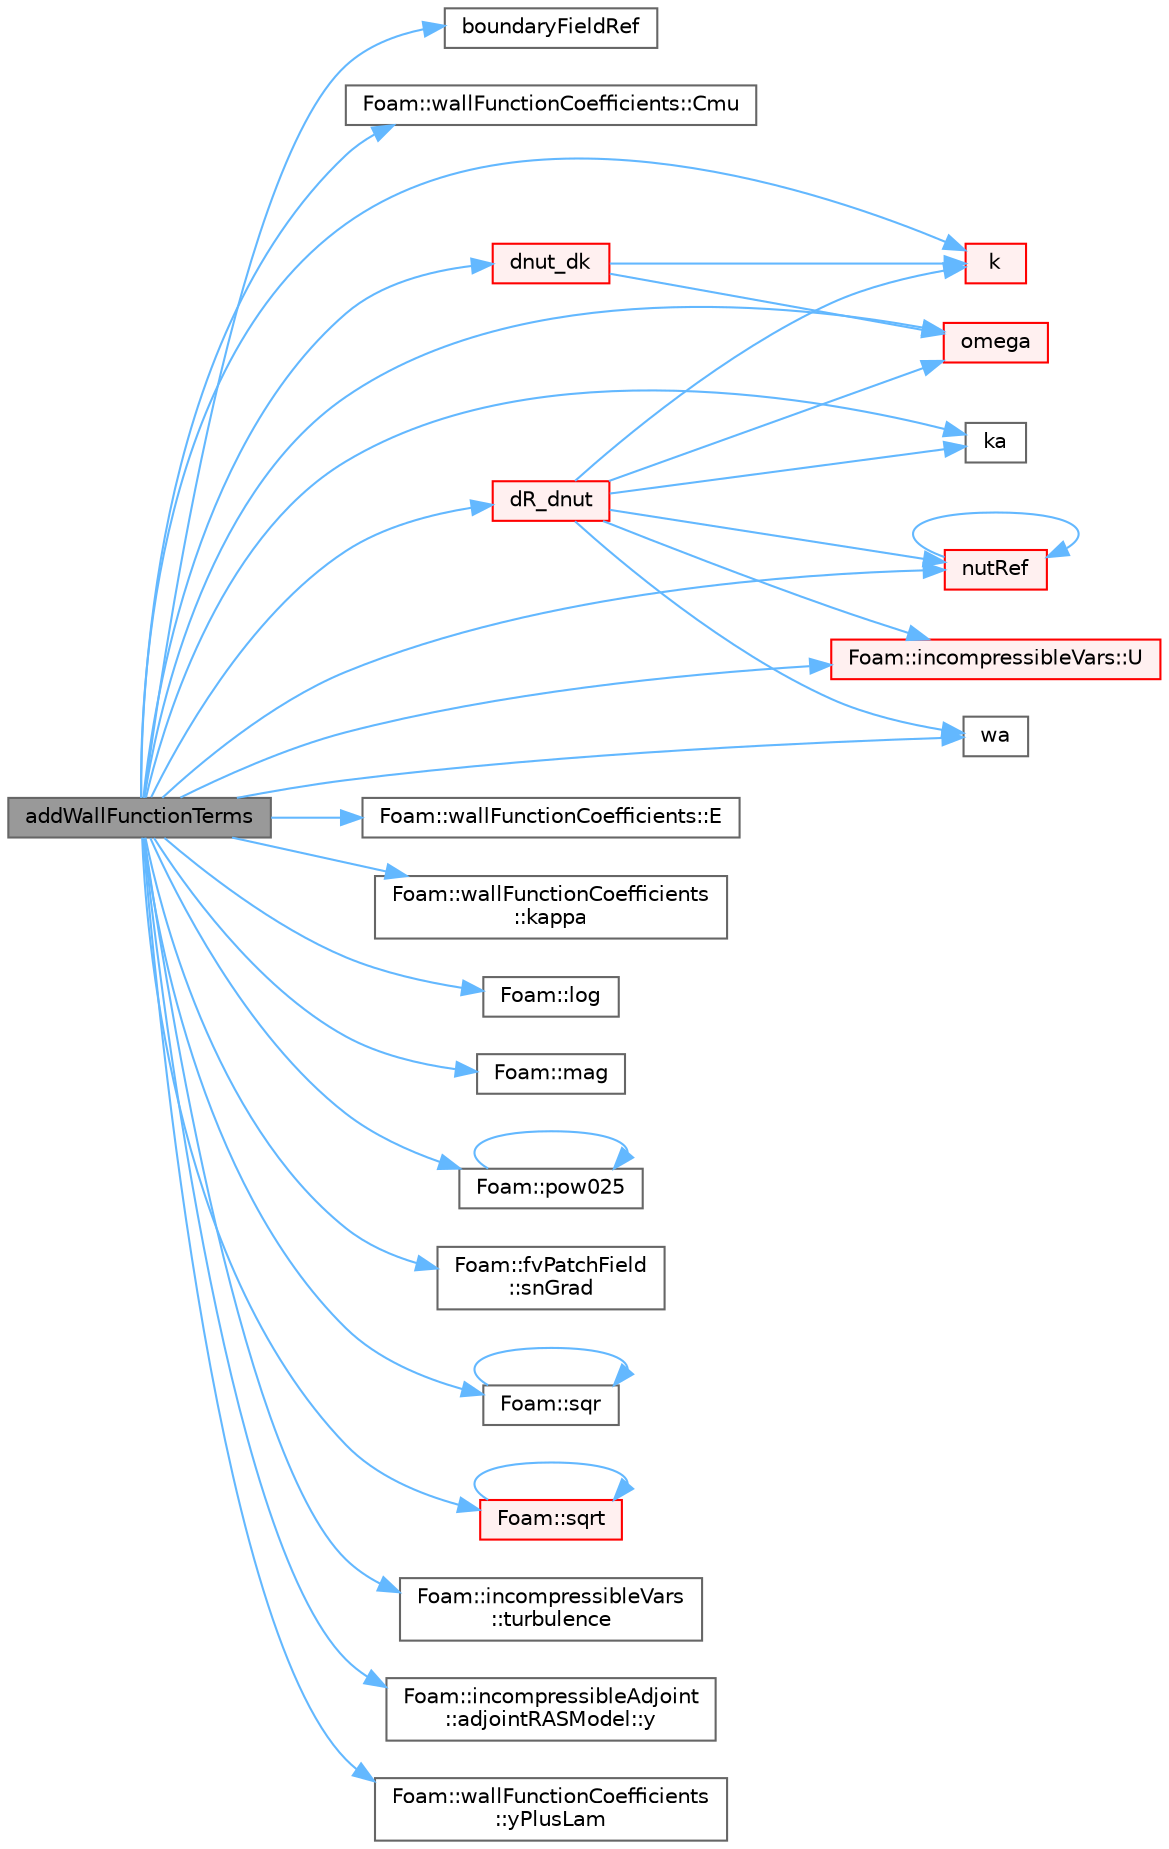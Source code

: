 digraph "addWallFunctionTerms"
{
 // LATEX_PDF_SIZE
  bgcolor="transparent";
  edge [fontname=Helvetica,fontsize=10,labelfontname=Helvetica,labelfontsize=10];
  node [fontname=Helvetica,fontsize=10,shape=box,height=0.2,width=0.4];
  rankdir="LR";
  Node1 [id="Node000001",label="addWallFunctionTerms",height=0.2,width=0.4,color="gray40", fillcolor="grey60", style="filled", fontcolor="black",tooltip=" "];
  Node1 -> Node2 [id="edge1_Node000001_Node000002",color="steelblue1",style="solid",tooltip=" "];
  Node2 [id="Node000002",label="boundaryFieldRef",height=0.2,width=0.4,color="grey40", fillcolor="white", style="filled",URL="$sphereSurfactantFoam_2createFaFields_8H.html#a8a0c4c1d8cd8e1f29e769341f465abd7",tooltip=" "];
  Node1 -> Node3 [id="edge2_Node000001_Node000003",color="steelblue1",style="solid",tooltip=" "];
  Node3 [id="Node000003",label="Foam::wallFunctionCoefficients::Cmu",height=0.2,width=0.4,color="grey40", fillcolor="white", style="filled",URL="$classFoam_1_1wallFunctionCoefficients.html#adb33fc2c708e09d79c44b8a29b054b40",tooltip=" "];
  Node1 -> Node4 [id="edge3_Node000001_Node000004",color="steelblue1",style="solid",tooltip=" "];
  Node4 [id="Node000004",label="dnut_dk",height=0.2,width=0.4,color="red", fillcolor="#FFF0F0", style="filled",URL="$classFoam_1_1incompressibleAdjoint_1_1adjointRASModels_1_1adjointkOmegaSST.html#a67e4b0ca3388beb4f804992e40c6460b",tooltip=" "];
  Node4 -> Node7 [id="edge4_Node000004_Node000007",color="steelblue1",style="solid",tooltip=" "];
  Node7 [id="Node000007",label="k",height=0.2,width=0.4,color="red", fillcolor="#FFF0F0", style="filled",URL="$classFoam_1_1incompressibleAdjoint_1_1adjointRASModels_1_1adjointkOmegaSST.html#a840677747e4d4f11b01c50660ad94186",tooltip=" "];
  Node4 -> Node13 [id="edge5_Node000004_Node000013",color="steelblue1",style="solid",tooltip=" "];
  Node13 [id="Node000013",label="omega",height=0.2,width=0.4,color="red", fillcolor="#FFF0F0", style="filled",URL="$classFoam_1_1incompressibleAdjoint_1_1adjointRASModels_1_1adjointkOmegaSST.html#afbfd799702b484f6c2d026609bc5feb7",tooltip=" "];
  Node1 -> Node18 [id="edge6_Node000001_Node000018",color="steelblue1",style="solid",tooltip=" "];
  Node18 [id="Node000018",label="dR_dnut",height=0.2,width=0.4,color="red", fillcolor="#FFF0F0", style="filled",URL="$classFoam_1_1incompressibleAdjoint_1_1adjointRASModels_1_1adjointkOmegaSST.html#a442dc0e749983a027216d0ae714d599e",tooltip=" "];
  Node18 -> Node7 [id="edge7_Node000018_Node000007",color="steelblue1",style="solid",tooltip=" "];
  Node18 -> Node38 [id="edge8_Node000018_Node000038",color="steelblue1",style="solid",tooltip=" "];
  Node38 [id="Node000038",label="ka",height=0.2,width=0.4,color="grey40", fillcolor="white", style="filled",URL="$classFoam_1_1incompressibleAdjoint_1_1adjointRASModels_1_1adjointkOmegaSST.html#a21723c816a130095850770547a27cf64",tooltip=" "];
  Node18 -> Node39 [id="edge9_Node000018_Node000039",color="steelblue1",style="solid",tooltip=" "];
  Node39 [id="Node000039",label="nutRef",height=0.2,width=0.4,color="red", fillcolor="#FFF0F0", style="filled",URL="$classFoam_1_1incompressibleAdjoint_1_1adjointRASModels_1_1adjointkOmegaSST.html#ac32a83826c6cb2f78faf8ebd502a6376",tooltip=" "];
  Node39 -> Node39 [id="edge10_Node000039_Node000039",color="steelblue1",style="solid",tooltip=" "];
  Node18 -> Node13 [id="edge11_Node000018_Node000013",color="steelblue1",style="solid",tooltip=" "];
  Node18 -> Node40 [id="edge12_Node000018_Node000040",color="steelblue1",style="solid",tooltip=" "];
  Node40 [id="Node000040",label="Foam::incompressibleVars::U",height=0.2,width=0.4,color="red", fillcolor="#FFF0F0", style="filled",URL="$classFoam_1_1incompressibleVars.html#a147572a890d8daa1e61757087f76b458",tooltip=" "];
  Node18 -> Node43 [id="edge13_Node000018_Node000043",color="steelblue1",style="solid",tooltip=" "];
  Node43 [id="Node000043",label="wa",height=0.2,width=0.4,color="grey40", fillcolor="white", style="filled",URL="$classFoam_1_1incompressibleAdjoint_1_1adjointRASModels_1_1adjointkOmegaSST.html#a2afec7ff899cbbbd1043884d5ed09eeb",tooltip=" "];
  Node1 -> Node44 [id="edge14_Node000001_Node000044",color="steelblue1",style="solid",tooltip=" "];
  Node44 [id="Node000044",label="Foam::wallFunctionCoefficients::E",height=0.2,width=0.4,color="grey40", fillcolor="white", style="filled",URL="$classFoam_1_1wallFunctionCoefficients.html#a5a53be0176801f2026445d41e2c91809",tooltip=" "];
  Node1 -> Node7 [id="edge15_Node000001_Node000007",color="steelblue1",style="solid",tooltip=" "];
  Node1 -> Node38 [id="edge16_Node000001_Node000038",color="steelblue1",style="solid",tooltip=" "];
  Node1 -> Node45 [id="edge17_Node000001_Node000045",color="steelblue1",style="solid",tooltip=" "];
  Node45 [id="Node000045",label="Foam::wallFunctionCoefficients\l::kappa",height=0.2,width=0.4,color="grey40", fillcolor="white", style="filled",URL="$classFoam_1_1wallFunctionCoefficients.html#a51e8ab75745fda0d4efb089211b36e01",tooltip=" "];
  Node1 -> Node46 [id="edge18_Node000001_Node000046",color="steelblue1",style="solid",tooltip=" "];
  Node46 [id="Node000046",label="Foam::log",height=0.2,width=0.4,color="grey40", fillcolor="white", style="filled",URL="$namespaceFoam.html#a6e89590da9859ad497977e08f110d4b5",tooltip=" "];
  Node1 -> Node47 [id="edge19_Node000001_Node000047",color="steelblue1",style="solid",tooltip=" "];
  Node47 [id="Node000047",label="Foam::mag",height=0.2,width=0.4,color="grey40", fillcolor="white", style="filled",URL="$namespaceFoam.html#a8ac5b57f98f906c36b8a4e989a77dbba",tooltip=" "];
  Node1 -> Node39 [id="edge20_Node000001_Node000039",color="steelblue1",style="solid",tooltip=" "];
  Node1 -> Node13 [id="edge21_Node000001_Node000013",color="steelblue1",style="solid",tooltip=" "];
  Node1 -> Node48 [id="edge22_Node000001_Node000048",color="steelblue1",style="solid",tooltip=" "];
  Node48 [id="Node000048",label="Foam::pow025",height=0.2,width=0.4,color="grey40", fillcolor="white", style="filled",URL="$namespaceFoam.html#af8d7dc24dfce32ee37c1210e616966e1",tooltip=" "];
  Node48 -> Node48 [id="edge23_Node000048_Node000048",color="steelblue1",style="solid",tooltip=" "];
  Node1 -> Node49 [id="edge24_Node000001_Node000049",color="steelblue1",style="solid",tooltip=" "];
  Node49 [id="Node000049",label="Foam::fvPatchField\l::snGrad",height=0.2,width=0.4,color="grey40", fillcolor="white", style="filled",URL="$classFoam_1_1fvPatchField.html#a4e21804a54c15c57d187b21feff6f267",tooltip=" "];
  Node1 -> Node14 [id="edge25_Node000001_Node000014",color="steelblue1",style="solid",tooltip=" "];
  Node14 [id="Node000014",label="Foam::sqr",height=0.2,width=0.4,color="grey40", fillcolor="white", style="filled",URL="$namespaceFoam.html#a277dc11c581d53826ab5090b08f3b17b",tooltip=" "];
  Node14 -> Node14 [id="edge26_Node000014_Node000014",color="steelblue1",style="solid",tooltip=" "];
  Node1 -> Node15 [id="edge27_Node000001_Node000015",color="steelblue1",style="solid",tooltip=" "];
  Node15 [id="Node000015",label="Foam::sqrt",height=0.2,width=0.4,color="red", fillcolor="#FFF0F0", style="filled",URL="$namespaceFoam.html#a8616bd62eebf2342a80222fecb1bda71",tooltip=" "];
  Node15 -> Node15 [id="edge28_Node000015_Node000015",color="steelblue1",style="solid",tooltip=" "];
  Node1 -> Node50 [id="edge29_Node000001_Node000050",color="steelblue1",style="solid",tooltip=" "];
  Node50 [id="Node000050",label="Foam::incompressibleVars\l::turbulence",height=0.2,width=0.4,color="grey40", fillcolor="white", style="filled",URL="$classFoam_1_1incompressibleVars.html#a7b1c9b82477992ccffafa03fd0edfd23",tooltip=" "];
  Node1 -> Node40 [id="edge30_Node000001_Node000040",color="steelblue1",style="solid",tooltip=" "];
  Node1 -> Node43 [id="edge31_Node000001_Node000043",color="steelblue1",style="solid",tooltip=" "];
  Node1 -> Node51 [id="edge32_Node000001_Node000051",color="steelblue1",style="solid",tooltip=" "];
  Node51 [id="Node000051",label="Foam::incompressibleAdjoint\l::adjointRASModel::y",height=0.2,width=0.4,color="grey40", fillcolor="white", style="filled",URL="$classFoam_1_1incompressibleAdjoint_1_1adjointRASModel.html#a6cd0e835c8a805e95ddecffea9c8e341",tooltip=" "];
  Node1 -> Node52 [id="edge33_Node000001_Node000052",color="steelblue1",style="solid",tooltip=" "];
  Node52 [id="Node000052",label="Foam::wallFunctionCoefficients\l::yPlusLam",height=0.2,width=0.4,color="grey40", fillcolor="white", style="filled",URL="$classFoam_1_1wallFunctionCoefficients.html#ad5b63915e7d5c7799d1a834aaaff7ed0",tooltip=" "];
}
